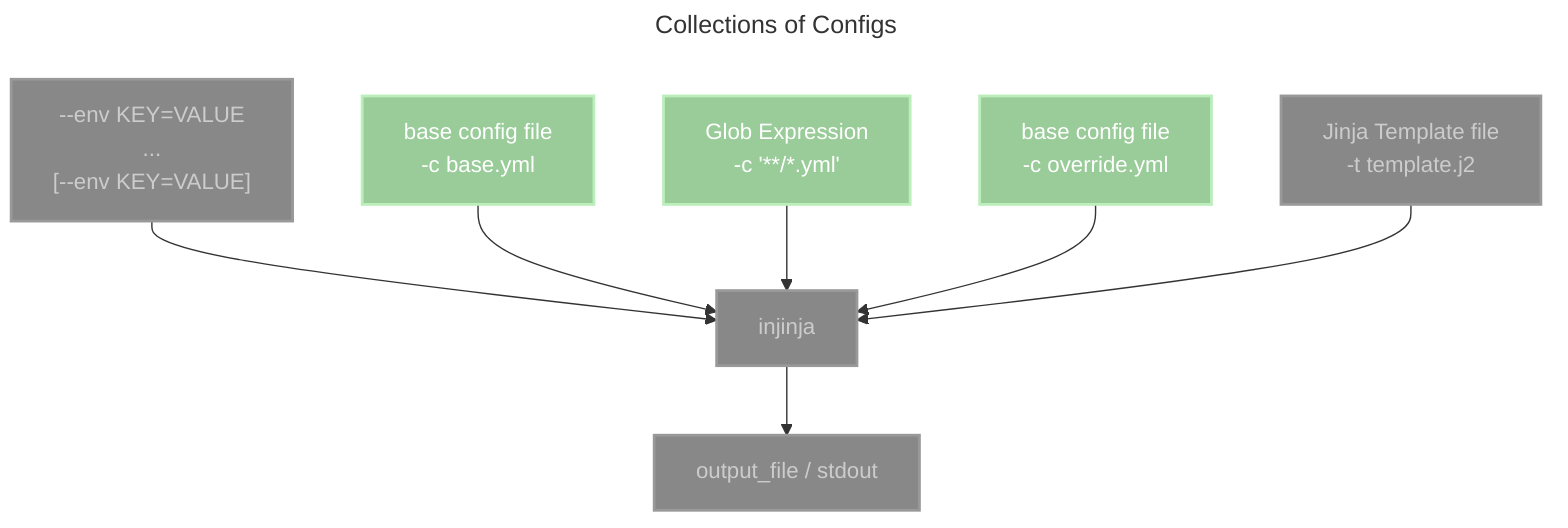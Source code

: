 ---
 title: Collections of Configs
---
flowchart TD
    output["`output_file / stdout `"]
    environment_variable["
    --env KEY=VALUE
    ...
    [--env KEY=VALUE]"]

    config_file["base config file 
    -c base.yml"]
    glob_expression["Glob Expression
    -c '**/*.yml'"]
    override_file["base config file 
    -c override.yml"]

    template_file["Jinja Template file
    -t template.j2"]

    environment_variable --> injinja
    config_file --> injinja
    glob_expression --> injinja
    override_file --> injinja
    template_file --> injinja

    injinja --> output

    
    classDef focus fill:#9c9,stroke:#beb,stroke-width:2px,color:#fff
    classDef other fill:#888,stroke:#999,stroke-width:2px,color:#ccc
    
    class config_file,glob_expression,override_file focus
    class injinja,template_file,output,environment_variable other